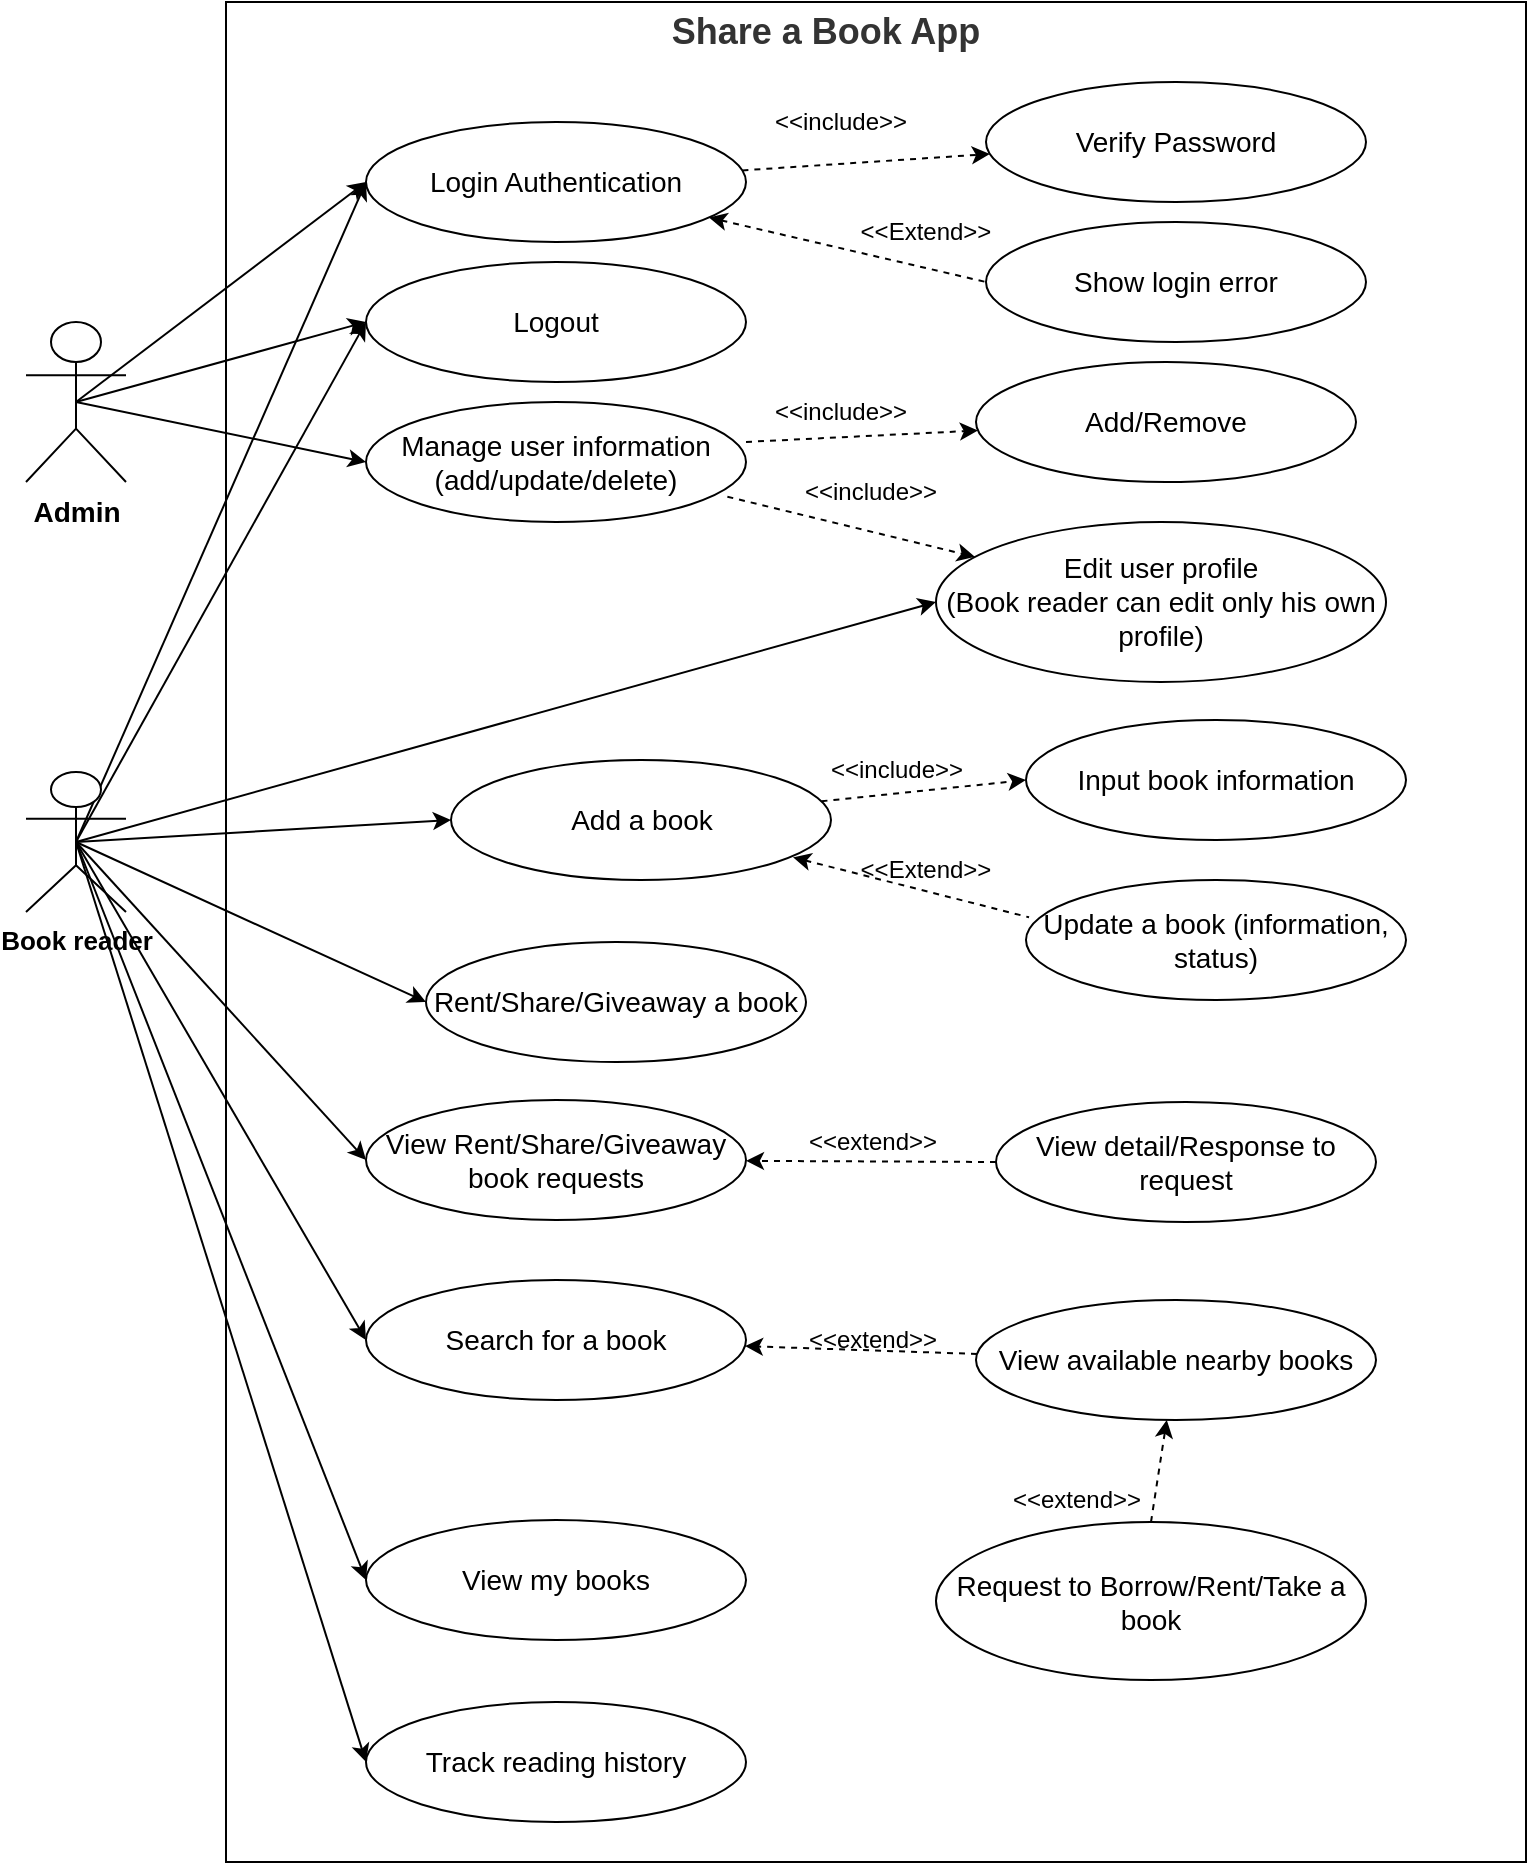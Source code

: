 <mxfile version="16.5.6" type="device"><diagram id="3EbSM8YpVYXBKMtGJ3vK" name="Page-1"><mxGraphModel dx="887" dy="880" grid="1" gridSize="10" guides="1" tooltips="1" connect="1" arrows="1" fold="1" page="1" pageScale="1" pageWidth="850" pageHeight="1100" math="0" shadow="0"><root><mxCell id="0"/><mxCell id="1" parent="0"/><mxCell id="j-T1_Zv852j3Wd7lq6Fv-8" style="edgeStyle=none;rounded=0;orthogonalLoop=1;jettySize=auto;html=1;exitX=0.5;exitY=0.5;exitDx=0;exitDy=0;exitPerimeter=0;entryX=0;entryY=0.5;entryDx=0;entryDy=0;" parent="1" source="Jp_oHe6IT5SdsBPc8c_b-2" target="Jp_oHe6IT5SdsBPc8c_b-13" edge="1"><mxGeometry relative="1" as="geometry"/></mxCell><mxCell id="j-T1_Zv852j3Wd7lq6Fv-9" style="edgeStyle=none;rounded=0;orthogonalLoop=1;jettySize=auto;html=1;exitX=0.5;exitY=0.5;exitDx=0;exitDy=0;exitPerimeter=0;entryX=0;entryY=0.5;entryDx=0;entryDy=0;" parent="1" source="Jp_oHe6IT5SdsBPc8c_b-2" target="Jp_oHe6IT5SdsBPc8c_b-30" edge="1"><mxGeometry relative="1" as="geometry"/></mxCell><mxCell id="j-T1_Zv852j3Wd7lq6Fv-43" style="edgeStyle=none;rounded=0;orthogonalLoop=1;jettySize=auto;html=1;exitX=0.5;exitY=0.5;exitDx=0;exitDy=0;exitPerimeter=0;entryX=0;entryY=0.5;entryDx=0;entryDy=0;startArrow=none;startFill=0;endArrow=classic;endFill=1;" parent="1" source="Jp_oHe6IT5SdsBPc8c_b-2" target="j-T1_Zv852j3Wd7lq6Fv-32" edge="1"><mxGeometry relative="1" as="geometry"/></mxCell><mxCell id="Jp_oHe6IT5SdsBPc8c_b-2" value="Admin&lt;br style=&quot;font-size: 14px;&quot;&gt;" style="shape=umlActor;verticalLabelPosition=bottom;verticalAlign=top;html=1;outlineConnect=0;fontSize=14;fontStyle=1" parent="1" vertex="1"><mxGeometry x="40" y="270" width="50" height="80" as="geometry"/></mxCell><mxCell id="j-T1_Zv852j3Wd7lq6Fv-15" style="edgeStyle=none;rounded=0;orthogonalLoop=1;jettySize=auto;html=1;exitX=0.5;exitY=0.5;exitDx=0;exitDy=0;exitPerimeter=0;entryX=0;entryY=0.5;entryDx=0;entryDy=0;startArrow=none;startFill=0;endArrow=classic;endFill=1;" parent="1" source="Jp_oHe6IT5SdsBPc8c_b-3" target="Jp_oHe6IT5SdsBPc8c_b-21" edge="1"><mxGeometry relative="1" as="geometry"/></mxCell><mxCell id="j-T1_Zv852j3Wd7lq6Fv-19" style="edgeStyle=none;rounded=0;orthogonalLoop=1;jettySize=auto;html=1;exitX=0.5;exitY=0.5;exitDx=0;exitDy=0;exitPerimeter=0;entryX=0;entryY=0.5;entryDx=0;entryDy=0;startArrow=none;startFill=0;endArrow=classic;endFill=1;" parent="1" source="Jp_oHe6IT5SdsBPc8c_b-3" target="Jp_oHe6IT5SdsBPc8c_b-23" edge="1"><mxGeometry relative="1" as="geometry"/></mxCell><mxCell id="j-T1_Zv852j3Wd7lq6Fv-36" style="edgeStyle=none;rounded=0;orthogonalLoop=1;jettySize=auto;html=1;exitX=0.5;exitY=0.5;exitDx=0;exitDy=0;exitPerimeter=0;entryX=0;entryY=0.5;entryDx=0;entryDy=0;startArrow=none;startFill=0;endArrow=classic;endFill=1;" parent="1" source="Jp_oHe6IT5SdsBPc8c_b-3" target="Jp_oHe6IT5SdsBPc8c_b-24" edge="1"><mxGeometry relative="1" as="geometry"/></mxCell><mxCell id="j-T1_Zv852j3Wd7lq6Fv-37" style="edgeStyle=none;rounded=0;orthogonalLoop=1;jettySize=auto;html=1;exitX=0.5;exitY=0.5;exitDx=0;exitDy=0;exitPerimeter=0;entryX=0;entryY=0.5;entryDx=0;entryDy=0;startArrow=none;startFill=0;endArrow=classic;endFill=1;" parent="1" source="Jp_oHe6IT5SdsBPc8c_b-3" target="Jp_oHe6IT5SdsBPc8c_b-40" edge="1"><mxGeometry relative="1" as="geometry"/></mxCell><mxCell id="j-T1_Zv852j3Wd7lq6Fv-38" style="edgeStyle=none;rounded=0;orthogonalLoop=1;jettySize=auto;html=1;exitX=0.5;exitY=0.5;exitDx=0;exitDy=0;exitPerimeter=0;entryX=0;entryY=0.5;entryDx=0;entryDy=0;startArrow=none;startFill=0;endArrow=classic;endFill=1;" parent="1" source="Jp_oHe6IT5SdsBPc8c_b-3" target="Jp_oHe6IT5SdsBPc8c_b-41" edge="1"><mxGeometry relative="1" as="geometry"/></mxCell><mxCell id="j-T1_Zv852j3Wd7lq6Fv-41" style="edgeStyle=none;rounded=0;orthogonalLoop=1;jettySize=auto;html=1;exitX=0.5;exitY=0.5;exitDx=0;exitDy=0;exitPerimeter=0;entryX=0;entryY=0.5;entryDx=0;entryDy=0;startArrow=none;startFill=0;endArrow=classic;endFill=1;" parent="1" source="Jp_oHe6IT5SdsBPc8c_b-3" target="Jp_oHe6IT5SdsBPc8c_b-47" edge="1"><mxGeometry relative="1" as="geometry"/></mxCell><mxCell id="j-T1_Zv852j3Wd7lq6Fv-42" style="edgeStyle=none;rounded=0;orthogonalLoop=1;jettySize=auto;html=1;exitX=0.5;exitY=0.5;exitDx=0;exitDy=0;exitPerimeter=0;entryX=0;entryY=0.5;entryDx=0;entryDy=0;startArrow=none;startFill=0;endArrow=classic;endFill=1;" parent="1" source="Jp_oHe6IT5SdsBPc8c_b-3" target="Jp_oHe6IT5SdsBPc8c_b-49" edge="1"><mxGeometry relative="1" as="geometry"/></mxCell><mxCell id="j-T1_Zv852j3Wd7lq6Fv-44" style="edgeStyle=none;rounded=0;orthogonalLoop=1;jettySize=auto;html=1;exitX=0.5;exitY=0.5;exitDx=0;exitDy=0;exitPerimeter=0;entryX=0;entryY=0.5;entryDx=0;entryDy=0;startArrow=none;startFill=0;endArrow=classic;endFill=1;" parent="1" source="Jp_oHe6IT5SdsBPc8c_b-3" target="j-T1_Zv852j3Wd7lq6Fv-32" edge="1"><mxGeometry relative="1" as="geometry"/></mxCell><mxCell id="j-T1_Zv852j3Wd7lq6Fv-45" style="edgeStyle=none;rounded=0;orthogonalLoop=1;jettySize=auto;html=1;exitX=0.5;exitY=0.5;exitDx=0;exitDy=0;exitPerimeter=0;entryX=0;entryY=0.5;entryDx=0;entryDy=0;startArrow=none;startFill=0;endArrow=classic;endFill=1;" parent="1" source="Jp_oHe6IT5SdsBPc8c_b-3" target="Jp_oHe6IT5SdsBPc8c_b-13" edge="1"><mxGeometry relative="1" as="geometry"/></mxCell><mxCell id="Jp_oHe6IT5SdsBPc8c_b-3" value="Book reader" style="shape=umlActor;verticalLabelPosition=bottom;verticalAlign=top;html=1;outlineConnect=0;fontSize=13;fontStyle=1" parent="1" vertex="1"><mxGeometry x="40" y="495" width="50" height="70" as="geometry"/></mxCell><mxCell id="Jp_oHe6IT5SdsBPc8c_b-12" value="&lt;span style=&quot;color: rgb(51 , 51 , 51)&quot;&gt;&lt;b&gt;&lt;font style=&quot;font-size: 18px&quot;&gt;Share a Book App&lt;/font&gt;&lt;/b&gt;&lt;/span&gt;" style="text;html=1;strokeColor=none;fillColor=none;align=center;verticalAlign=middle;whiteSpace=wrap;rounded=0;fontSize=14;" parent="1" vertex="1"><mxGeometry x="360" y="110" width="160" height="30" as="geometry"/></mxCell><mxCell id="j-T1_Zv852j3Wd7lq6Fv-2" style="rounded=0;orthogonalLoop=1;jettySize=auto;html=1;dashed=1;" parent="1" source="Jp_oHe6IT5SdsBPc8c_b-13" target="j-T1_Zv852j3Wd7lq6Fv-1" edge="1"><mxGeometry relative="1" as="geometry"/></mxCell><mxCell id="j-T1_Zv852j3Wd7lq6Fv-5" style="edgeStyle=none;rounded=0;orthogonalLoop=1;jettySize=auto;html=1;entryX=0;entryY=0.5;entryDx=0;entryDy=0;dashed=1;startArrow=classic;startFill=1;endArrow=none;endFill=0;" parent="1" source="Jp_oHe6IT5SdsBPc8c_b-13" target="j-T1_Zv852j3Wd7lq6Fv-4" edge="1"><mxGeometry relative="1" as="geometry"/></mxCell><mxCell id="Jp_oHe6IT5SdsBPc8c_b-13" value="Login Authentication" style="ellipse;whiteSpace=wrap;html=1;fontSize=14;" parent="1" vertex="1"><mxGeometry x="210" y="170" width="190" height="60" as="geometry"/></mxCell><mxCell id="j-T1_Zv852j3Wd7lq6Fv-11" style="edgeStyle=none;rounded=0;orthogonalLoop=1;jettySize=auto;html=1;entryX=0;entryY=0.5;entryDx=0;entryDy=0;dashed=1;startArrow=none;startFill=0;endArrow=classic;endFill=1;" parent="1" source="Jp_oHe6IT5SdsBPc8c_b-21" target="j-T1_Zv852j3Wd7lq6Fv-10" edge="1"><mxGeometry relative="1" as="geometry"/></mxCell><mxCell id="Jp_oHe6IT5SdsBPc8c_b-21" value="Add a book" style="ellipse;whiteSpace=wrap;html=1;fontSize=14;" parent="1" vertex="1"><mxGeometry x="252.5" y="489" width="190" height="60" as="geometry"/></mxCell><mxCell id="Jp_oHe6IT5SdsBPc8c_b-22" value="Update a book (information, status)" style="ellipse;whiteSpace=wrap;html=1;fontSize=14;" parent="1" vertex="1"><mxGeometry x="540" y="549" width="190" height="60" as="geometry"/></mxCell><mxCell id="Jp_oHe6IT5SdsBPc8c_b-23" value="Rent/Share/Giveaway a book" style="ellipse;whiteSpace=wrap;html=1;fontSize=14;" parent="1" vertex="1"><mxGeometry x="240" y="580" width="190" height="60" as="geometry"/></mxCell><mxCell id="Jp_oHe6IT5SdsBPc8c_b-24" value="View Rent/Share/Giveaway book requests" style="ellipse;whiteSpace=wrap;html=1;fontSize=14;" parent="1" vertex="1"><mxGeometry x="210" y="659" width="190" height="60" as="geometry"/></mxCell><mxCell id="MmrB2H96Rac-McW30vOG-2" style="rounded=0;orthogonalLoop=1;jettySize=auto;html=1;dashed=1;startArrow=none;exitX=0.951;exitY=0.789;exitDx=0;exitDy=0;exitPerimeter=0;" parent="1" source="Jp_oHe6IT5SdsBPc8c_b-30" target="Jp_oHe6IT5SdsBPc8c_b-49" edge="1"><mxGeometry relative="1" as="geometry"><mxPoint x="505" y="368.058" as="sourcePoint"/></mxGeometry></mxCell><mxCell id="MmrB2H96Rac-McW30vOG-6" style="edgeStyle=none;rounded=0;orthogonalLoop=1;jettySize=auto;html=1;dashed=1;startArrow=none;exitX=1;exitY=0.333;exitDx=0;exitDy=0;exitPerimeter=0;" parent="1" source="Jp_oHe6IT5SdsBPc8c_b-30" target="MmrB2H96Rac-McW30vOG-5" edge="1"><mxGeometry relative="1" as="geometry"><mxPoint x="495" y="323.898" as="sourcePoint"/></mxGeometry></mxCell><mxCell id="Jp_oHe6IT5SdsBPc8c_b-30" value="Manage user information (add/update/delete)" style="ellipse;whiteSpace=wrap;html=1;fontSize=14;" parent="1" vertex="1"><mxGeometry x="210" y="310" width="190" height="60" as="geometry"/></mxCell><mxCell id="epogee2sP1My0q15l9IS-1" style="rounded=0;orthogonalLoop=1;jettySize=auto;html=1;exitX=0;exitY=0.5;exitDx=0;exitDy=0;dashed=1;" edge="1" parent="1" source="Jp_oHe6IT5SdsBPc8c_b-39" target="Jp_oHe6IT5SdsBPc8c_b-24"><mxGeometry relative="1" as="geometry"/></mxCell><mxCell id="Jp_oHe6IT5SdsBPc8c_b-39" value="View detail/Response to request" style="ellipse;whiteSpace=wrap;html=1;fontSize=14;" parent="1" vertex="1"><mxGeometry x="525" y="660" width="190" height="60" as="geometry"/></mxCell><mxCell id="Jp_oHe6IT5SdsBPc8c_b-40" value="Search for a book" style="ellipse;whiteSpace=wrap;html=1;fontSize=14;" parent="1" vertex="1"><mxGeometry x="210" y="749" width="190" height="60" as="geometry"/></mxCell><mxCell id="Jp_oHe6IT5SdsBPc8c_b-41" value="View my books" style="ellipse;whiteSpace=wrap;html=1;fontSize=14;" parent="1" vertex="1"><mxGeometry x="210" y="869" width="190" height="60" as="geometry"/></mxCell><mxCell id="epogee2sP1My0q15l9IS-5" style="edgeStyle=none;rounded=0;orthogonalLoop=1;jettySize=auto;html=1;exitX=0.5;exitY=0;exitDx=0;exitDy=0;dashed=1;" edge="1" parent="1" source="Jp_oHe6IT5SdsBPc8c_b-42" target="j-T1_Zv852j3Wd7lq6Fv-22"><mxGeometry relative="1" as="geometry"/></mxCell><mxCell id="Jp_oHe6IT5SdsBPc8c_b-42" value="Request to Borrow/Rent/Take a book" style="ellipse;whiteSpace=wrap;html=1;fontSize=14;" parent="1" vertex="1"><mxGeometry x="495" y="870" width="215" height="79" as="geometry"/></mxCell><mxCell id="Jp_oHe6IT5SdsBPc8c_b-47" value="Track reading history" style="ellipse;whiteSpace=wrap;html=1;fontSize=14;" parent="1" vertex="1"><mxGeometry x="210" y="960" width="190" height="60" as="geometry"/></mxCell><mxCell id="Jp_oHe6IT5SdsBPc8c_b-49" value="Edit user profile&lt;br&gt;(Book reader can edit only his own profile)" style="ellipse;whiteSpace=wrap;html=1;fontSize=14;" parent="1" vertex="1"><mxGeometry x="495" y="370" width="225" height="80" as="geometry"/></mxCell><mxCell id="j-T1_Zv852j3Wd7lq6Fv-1" value="Verify Password" style="ellipse;whiteSpace=wrap;html=1;fontSize=14;" parent="1" vertex="1"><mxGeometry x="520" y="150" width="190" height="60" as="geometry"/></mxCell><mxCell id="j-T1_Zv852j3Wd7lq6Fv-3" value="&amp;lt;&amp;lt;include&amp;gt;&amp;gt;" style="text;html=1;strokeColor=none;fillColor=none;align=center;verticalAlign=middle;whiteSpace=wrap;rounded=0;" parent="1" vertex="1"><mxGeometry x="415" y="155" width="65" height="30" as="geometry"/></mxCell><mxCell id="j-T1_Zv852j3Wd7lq6Fv-4" value="Show login error" style="ellipse;whiteSpace=wrap;html=1;fontSize=14;" parent="1" vertex="1"><mxGeometry x="520" y="220" width="190" height="60" as="geometry"/></mxCell><mxCell id="j-T1_Zv852j3Wd7lq6Fv-6" value="&amp;lt;&amp;lt;Extend&amp;gt;&amp;gt;" style="text;html=1;strokeColor=none;fillColor=none;align=center;verticalAlign=middle;whiteSpace=wrap;rounded=0;" parent="1" vertex="1"><mxGeometry x="450" y="210" width="80" height="30" as="geometry"/></mxCell><mxCell id="j-T1_Zv852j3Wd7lq6Fv-7" style="edgeStyle=none;rounded=0;orthogonalLoop=1;jettySize=auto;html=1;exitX=0.5;exitY=1;exitDx=0;exitDy=0;dashed=1;" parent="1" source="Jp_oHe6IT5SdsBPc8c_b-24" target="Jp_oHe6IT5SdsBPc8c_b-24" edge="1"><mxGeometry relative="1" as="geometry"/></mxCell><mxCell id="j-T1_Zv852j3Wd7lq6Fv-10" value="Input book information" style="ellipse;whiteSpace=wrap;html=1;fontSize=14;" parent="1" vertex="1"><mxGeometry x="540" y="469" width="190" height="60" as="geometry"/></mxCell><mxCell id="j-T1_Zv852j3Wd7lq6Fv-12" value="&amp;lt;&amp;lt;include&amp;gt;&amp;gt;" style="text;html=1;strokeColor=none;fillColor=none;align=center;verticalAlign=middle;whiteSpace=wrap;rounded=0;" parent="1" vertex="1"><mxGeometry x="442.5" y="479" width="65" height="30" as="geometry"/></mxCell><mxCell id="j-T1_Zv852j3Wd7lq6Fv-13" value="&amp;lt;&amp;lt;Extend&amp;gt;&amp;gt;" style="text;html=1;strokeColor=none;fillColor=none;align=center;verticalAlign=middle;whiteSpace=wrap;rounded=0;" parent="1" vertex="1"><mxGeometry x="450" y="529" width="80" height="30" as="geometry"/></mxCell><mxCell id="j-T1_Zv852j3Wd7lq6Fv-14" style="edgeStyle=none;rounded=0;orthogonalLoop=1;jettySize=auto;html=1;entryX=0.008;entryY=0.311;entryDx=0;entryDy=0;dashed=1;startArrow=classic;startFill=1;endArrow=none;endFill=0;entryPerimeter=0;exitX=0.9;exitY=0.811;exitDx=0;exitDy=0;exitPerimeter=0;" parent="1" source="Jp_oHe6IT5SdsBPc8c_b-21" target="Jp_oHe6IT5SdsBPc8c_b-22" edge="1"><mxGeometry relative="1" as="geometry"><mxPoint x="398.765" y="528.455" as="sourcePoint"/><mxPoint x="560.0" y="569.55" as="targetPoint"/></mxGeometry></mxCell><mxCell id="epogee2sP1My0q15l9IS-3" style="edgeStyle=none;rounded=0;orthogonalLoop=1;jettySize=auto;html=1;dashed=1;" edge="1" parent="1" source="j-T1_Zv852j3Wd7lq6Fv-22" target="Jp_oHe6IT5SdsBPc8c_b-40"><mxGeometry relative="1" as="geometry"/></mxCell><mxCell id="j-T1_Zv852j3Wd7lq6Fv-22" value="View available nearby books" style="ellipse;whiteSpace=wrap;html=1;fontSize=14;" parent="1" vertex="1"><mxGeometry x="515" y="759" width="200" height="60" as="geometry"/></mxCell><mxCell id="j-T1_Zv852j3Wd7lq6Fv-32" value="Logout" style="ellipse;whiteSpace=wrap;html=1;fontSize=14;" parent="1" vertex="1"><mxGeometry x="210" y="240" width="190" height="60" as="geometry"/></mxCell><mxCell id="MmrB2H96Rac-McW30vOG-5" value="Add/Remove" style="ellipse;whiteSpace=wrap;html=1;fontSize=14;" parent="1" vertex="1"><mxGeometry x="515" y="290" width="190" height="60" as="geometry"/></mxCell><mxCell id="MmrB2H96Rac-McW30vOG-10" value="&amp;lt;&amp;lt;include&amp;gt;&amp;gt;" style="text;html=1;strokeColor=none;fillColor=none;align=center;verticalAlign=middle;whiteSpace=wrap;rounded=0;" parent="1" vertex="1"><mxGeometry x="430" y="340" width="65" height="30" as="geometry"/></mxCell><mxCell id="MmrB2H96Rac-McW30vOG-16" value="&amp;lt;&amp;lt;include&amp;gt;&amp;gt;" style="text;html=1;strokeColor=none;fillColor=none;align=center;verticalAlign=middle;whiteSpace=wrap;rounded=0;" parent="1" vertex="1"><mxGeometry x="415" y="300" width="65" height="30" as="geometry"/></mxCell><mxCell id="epogee2sP1My0q15l9IS-2" value="&amp;lt;&amp;lt;extend&amp;gt;&amp;gt;" style="text;html=1;align=center;verticalAlign=middle;resizable=0;points=[];autosize=1;strokeColor=none;fillColor=none;" vertex="1" parent="1"><mxGeometry x="422.5" y="670" width="80" height="20" as="geometry"/></mxCell><mxCell id="epogee2sP1My0q15l9IS-4" value="&amp;lt;&amp;lt;extend&amp;gt;&amp;gt;" style="text;html=1;align=center;verticalAlign=middle;resizable=0;points=[];autosize=1;strokeColor=none;fillColor=none;" vertex="1" parent="1"><mxGeometry x="422.5" y="769" width="80" height="20" as="geometry"/></mxCell><mxCell id="epogee2sP1My0q15l9IS-6" value="&amp;lt;&amp;lt;extend&amp;gt;&amp;gt;" style="text;html=1;align=center;verticalAlign=middle;resizable=0;points=[];autosize=1;strokeColor=none;fillColor=none;" vertex="1" parent="1"><mxGeometry x="525" y="849" width="80" height="20" as="geometry"/></mxCell><mxCell id="epogee2sP1My0q15l9IS-9" value="" style="rounded=0;whiteSpace=wrap;html=1;fillColor=none;" vertex="1" parent="1"><mxGeometry x="140" y="110" width="650" height="930" as="geometry"/></mxCell></root></mxGraphModel></diagram></mxfile>
